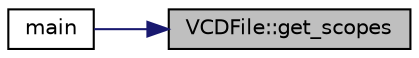 digraph "VCDFile::get_scopes"
{
 // INTERACTIVE_SVG=YES
 // LATEX_PDF_SIZE
  edge [fontname="Helvetica",fontsize="10",labelfontname="Helvetica",labelfontsize="10"];
  node [fontname="Helvetica",fontsize="10",shape=record];
  rankdir="RL";
  Node1 [label="VCDFile::get_scopes",height=0.2,width=0.4,color="black", fillcolor="grey75", style="filled", fontcolor="black",tooltip="Get a vector of all scopes present in the file."];
  Node1 -> Node2 [dir="back",color="midnightblue",fontsize="10",style="solid",fontname="Helvetica"];
  Node2 [label="main",height=0.2,width=0.4,color="black", fillcolor="white", style="filled",URL="$VCDStandalone_8cpp.html#a3c04138a5bfe5d72780bb7e82a18e627",tooltip="Standalone test function to allow testing of the VCD file parser."];
}
